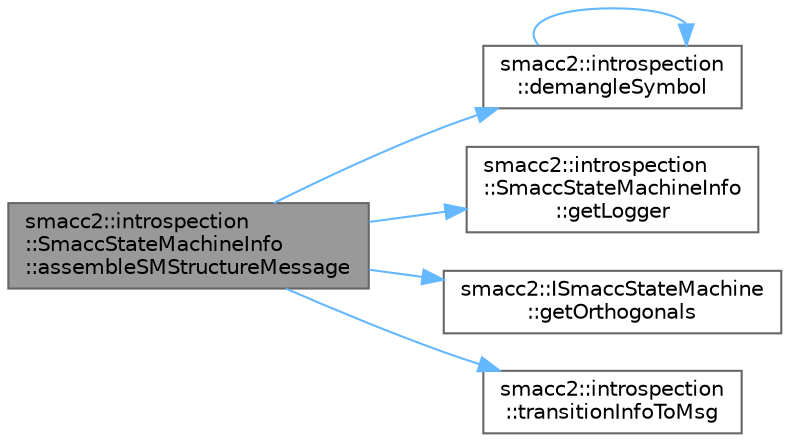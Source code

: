 digraph "smacc2::introspection::SmaccStateMachineInfo::assembleSMStructureMessage"
{
 // LATEX_PDF_SIZE
  bgcolor="transparent";
  edge [fontname=Helvetica,fontsize=10,labelfontname=Helvetica,labelfontsize=10];
  node [fontname=Helvetica,fontsize=10,shape=box,height=0.2,width=0.4];
  rankdir="LR";
  Node1 [label="smacc2::introspection\l::SmaccStateMachineInfo\l::assembleSMStructureMessage",height=0.2,width=0.4,color="gray40", fillcolor="grey60", style="filled", fontcolor="black",tooltip=" "];
  Node1 -> Node2 [color="steelblue1",style="solid"];
  Node2 [label="smacc2::introspection\l::demangleSymbol",height=0.2,width=0.4,color="grey40", fillcolor="white", style="filled",URL="$namespacesmacc2_1_1introspection.html#aba19132e50f25adee919c2504ae6a3a2",tooltip=" "];
  Node2 -> Node2 [color="steelblue1",style="solid"];
  Node1 -> Node3 [color="steelblue1",style="solid"];
  Node3 [label="smacc2::introspection\l::SmaccStateMachineInfo\l::getLogger",height=0.2,width=0.4,color="grey40", fillcolor="white", style="filled",URL="$classsmacc2_1_1introspection_1_1SmaccStateMachineInfo.html#a1ff11df2244e7438a95133a49fedd713",tooltip=" "];
  Node1 -> Node4 [color="steelblue1",style="solid"];
  Node4 [label="smacc2::ISmaccStateMachine\l::getOrthogonals",height=0.2,width=0.4,color="grey40", fillcolor="white", style="filled",URL="$classsmacc2_1_1ISmaccStateMachine.html#a5add78b13865291a7d167cbc496d0d35",tooltip=" "];
  Node1 -> Node5 [color="steelblue1",style="solid"];
  Node5 [label="smacc2::introspection\l::transitionInfoToMsg",height=0.2,width=0.4,color="grey40", fillcolor="white", style="filled",URL="$namespacesmacc2_1_1introspection.html#aff63647843caf0176c8dac4c8cbfd04f",tooltip=" "];
}
